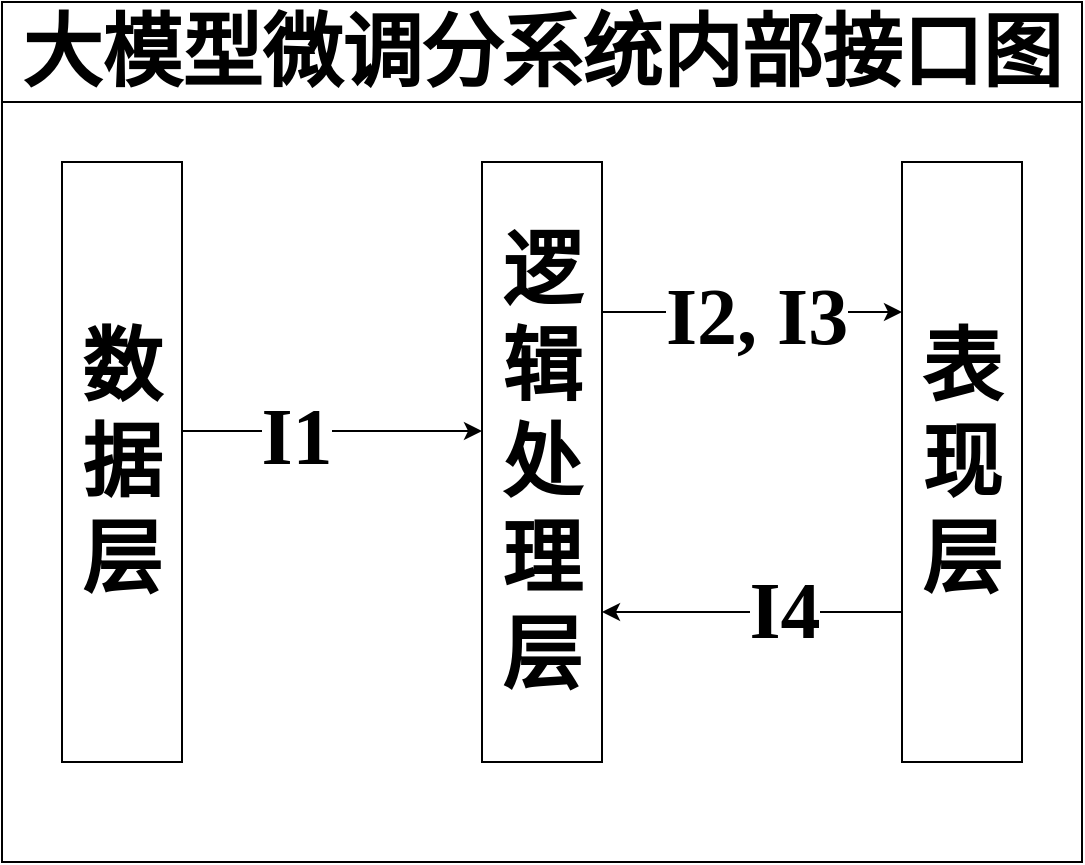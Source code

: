 <mxfile version="24.3.1" type="github">
  <diagram name="第 1 页" id="O6kHJOLOLbo-ZEbkLCx2">
    <mxGraphModel dx="827" dy="595" grid="1" gridSize="10" guides="1" tooltips="1" connect="1" arrows="1" fold="1" page="1" pageScale="1" pageWidth="827" pageHeight="1169" math="0" shadow="0">
      <root>
        <mxCell id="0" />
        <mxCell id="1" parent="0" />
        <mxCell id="1BjK5jYNnNQHmh6_HefA-4" value="&lt;span style=&quot;&quot;&gt;&lt;font style=&quot;font-size: 40px;&quot;&gt;大模型微调分系统内部接口图&lt;/font&gt;&lt;/span&gt;" style="swimlane;whiteSpace=wrap;html=1;startSize=50;fontFamily=宋体;" vertex="1" parent="1">
          <mxGeometry x="20" y="20" width="540" height="430" as="geometry" />
        </mxCell>
        <mxCell id="1BjK5jYNnNQHmh6_HefA-1" value="&lt;font&gt;数据层&lt;/font&gt;" style="rounded=0;whiteSpace=wrap;html=1;fillColor=none;fontSize=40;fontFamily=宋体;fontStyle=1" vertex="1" parent="1BjK5jYNnNQHmh6_HefA-4">
          <mxGeometry x="30" y="80" width="60" height="300" as="geometry" />
        </mxCell>
        <mxCell id="1BjK5jYNnNQHmh6_HefA-2" value="逻辑处理层" style="rounded=0;whiteSpace=wrap;html=1;fillColor=none;fontSize=40;fontFamily=宋体;fontStyle=1" vertex="1" parent="1BjK5jYNnNQHmh6_HefA-4">
          <mxGeometry x="240" y="80" width="60" height="300" as="geometry" />
        </mxCell>
        <mxCell id="1BjK5jYNnNQHmh6_HefA-3" value="表现层" style="rounded=0;whiteSpace=wrap;html=1;fillColor=none;fontSize=40;fontFamily=宋体;fontStyle=1" vertex="1" parent="1BjK5jYNnNQHmh6_HefA-4">
          <mxGeometry x="450" y="80" width="60" height="300" as="geometry" />
        </mxCell>
        <mxCell id="1BjK5jYNnNQHmh6_HefA-5" value="" style="endArrow=classic;html=1;rounded=0;exitX=1;exitY=0.25;exitDx=0;exitDy=0;entryX=0;entryY=0.25;entryDx=0;entryDy=0;fontSize=20;fontFamily=宋体;fontStyle=1" edge="1" parent="1BjK5jYNnNQHmh6_HefA-4">
          <mxGeometry width="50" height="50" relative="1" as="geometry">
            <mxPoint x="90" y="214.5" as="sourcePoint" />
            <mxPoint x="240" y="214.5" as="targetPoint" />
          </mxGeometry>
        </mxCell>
        <mxCell id="1BjK5jYNnNQHmh6_HefA-8" value="I1" style="edgeLabel;html=1;align=center;verticalAlign=middle;resizable=0;points=[];fontSize=40;fontFamily=Times New Roman;fontStyle=1" vertex="1" connectable="0" parent="1BjK5jYNnNQHmh6_HefA-5">
          <mxGeometry x="-0.242" y="-2" relative="1" as="geometry">
            <mxPoint as="offset" />
          </mxGeometry>
        </mxCell>
        <mxCell id="1BjK5jYNnNQHmh6_HefA-6" value="" style="endArrow=classic;html=1;rounded=0;exitX=1;exitY=0.25;exitDx=0;exitDy=0;entryX=0;entryY=0.25;entryDx=0;entryDy=0;fontSize=20;fontFamily=宋体;fontStyle=1" edge="1" parent="1BjK5jYNnNQHmh6_HefA-4" source="1BjK5jYNnNQHmh6_HefA-2" target="1BjK5jYNnNQHmh6_HefA-3">
          <mxGeometry width="50" height="50" relative="1" as="geometry">
            <mxPoint x="300" y="140" as="sourcePoint" />
            <mxPoint x="450" y="140" as="targetPoint" />
          </mxGeometry>
        </mxCell>
        <mxCell id="1BjK5jYNnNQHmh6_HefA-9" value="I2, I3" style="edgeLabel;html=1;align=center;verticalAlign=middle;resizable=0;points=[];fontSize=40;fontFamily=Times New Roman;fontStyle=1" vertex="1" connectable="0" parent="1BjK5jYNnNQHmh6_HefA-6">
          <mxGeometry x="0.021" y="-2" relative="1" as="geometry">
            <mxPoint as="offset" />
          </mxGeometry>
        </mxCell>
        <mxCell id="1BjK5jYNnNQHmh6_HefA-7" value="" style="endArrow=classic;html=1;rounded=0;fontSize=20;exitX=0;exitY=0.75;exitDx=0;exitDy=0;entryX=1;entryY=0.75;entryDx=0;entryDy=0;fontFamily=宋体;fontStyle=1" edge="1" parent="1BjK5jYNnNQHmh6_HefA-4" source="1BjK5jYNnNQHmh6_HefA-3" target="1BjK5jYNnNQHmh6_HefA-2">
          <mxGeometry width="50" height="50" relative="1" as="geometry">
            <mxPoint x="310" y="250" as="sourcePoint" />
            <mxPoint x="360" y="300" as="targetPoint" />
          </mxGeometry>
        </mxCell>
        <mxCell id="1BjK5jYNnNQHmh6_HefA-10" value="I4" style="edgeLabel;html=1;align=center;verticalAlign=middle;resizable=0;points=[];fontSize=40;fontFamily=Times New Roman;fontStyle=1" vertex="1" connectable="0" parent="1BjK5jYNnNQHmh6_HefA-7">
          <mxGeometry x="-0.208" y="-1" relative="1" as="geometry">
            <mxPoint as="offset" />
          </mxGeometry>
        </mxCell>
      </root>
    </mxGraphModel>
  </diagram>
</mxfile>
